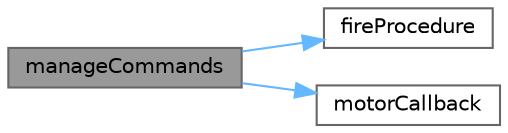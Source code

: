 digraph "manageCommands"
{
 // LATEX_PDF_SIZE
  bgcolor="transparent";
  edge [fontname=Helvetica,fontsize=10,labelfontname=Helvetica,labelfontsize=10];
  node [fontname=Helvetica,fontsize=10,shape=box,height=0.2,width=0.4];
  rankdir="LR";
  Node1 [id="Node000001",label="manageCommands",height=0.2,width=0.4,color="gray40", fillcolor="grey60", style="filled", fontcolor="black",tooltip=" "];
  Node1 -> Node2 [id="edge1_Node000001_Node000002",color="steelblue1",style="solid",tooltip=" "];
  Node2 [id="Node000002",label="fireProcedure",height=0.2,width=0.4,color="grey40", fillcolor="white", style="filled",URL="$motor__drivers_8cpp.html#a383d7d89a4cffbb19f8f2491b9860b95",tooltip=" "];
  Node1 -> Node3 [id="edge2_Node000001_Node000003",color="steelblue1",style="solid",tooltip=" "];
  Node3 [id="Node000003",label="motorCallback",height=0.2,width=0.4,color="grey40", fillcolor="white", style="filled",URL="$motor__drivers_8cpp.html#a95e6e6fa32293f3c861a705e26b5443a",tooltip=" "];
}
